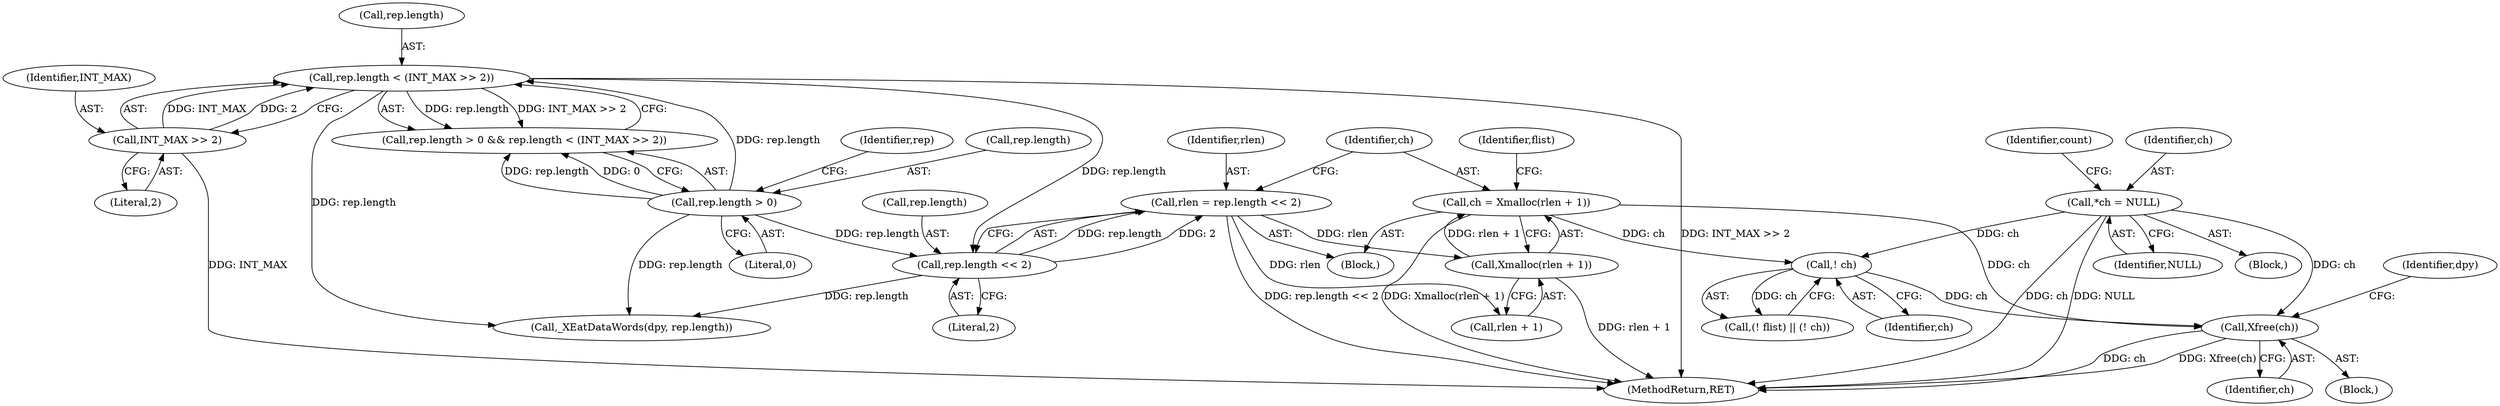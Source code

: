 digraph "0_libx11_b469da1430cdcee06e31c6251b83aede072a1ff0@API" {
"1000245" [label="(Call,Xfree(ch))"];
"1000230" [label="(Call,ch = Xmalloc(rlen + 1))"];
"1000232" [label="(Call,Xmalloc(rlen + 1))"];
"1000223" [label="(Call,rlen = rep.length << 2)"];
"1000225" [label="(Call,rep.length << 2)"];
"1000215" [label="(Call,rep.length < (INT_MAX >> 2))"];
"1000210" [label="(Call,rep.length > 0)"];
"1000219" [label="(Call,INT_MAX >> 2)"];
"1000240" [label="(Call,! ch)"];
"1000123" [label="(Call,*ch = NULL)"];
"1000241" [label="(Identifier,ch)"];
"1000114" [label="(Block,)"];
"1000232" [label="(Call,Xmalloc(rlen + 1))"];
"1000221" [label="(Literal,2)"];
"1000217" [label="(Identifier,rep)"];
"1000224" [label="(Identifier,rlen)"];
"1000214" [label="(Literal,0)"];
"1000226" [label="(Call,rep.length)"];
"1000239" [label="(Identifier,flist)"];
"1000123" [label="(Call,*ch = NULL)"];
"1000219" [label="(Call,INT_MAX >> 2)"];
"1000125" [label="(Identifier,NULL)"];
"1000216" [label="(Call,rep.length)"];
"1000245" [label="(Call,Xfree(ch))"];
"1000229" [label="(Literal,2)"];
"1000240" [label="(Call,! ch)"];
"1000246" [label="(Identifier,ch)"];
"1000230" [label="(Call,ch = Xmalloc(rlen + 1))"];
"1000215" [label="(Call,rep.length < (INT_MAX >> 2))"];
"1000248" [label="(Identifier,dpy)"];
"1000225" [label="(Call,rep.length << 2)"];
"1000376" [label="(MethodReturn,RET)"];
"1000209" [label="(Call,rep.length > 0 && rep.length < (INT_MAX >> 2))"];
"1000124" [label="(Identifier,ch)"];
"1000247" [label="(Call,_XEatDataWords(dpy, rep.length))"];
"1000220" [label="(Identifier,INT_MAX)"];
"1000231" [label="(Identifier,ch)"];
"1000237" [label="(Call,(! flist) || (! ch))"];
"1000242" [label="(Block,)"];
"1000222" [label="(Block,)"];
"1000223" [label="(Call,rlen = rep.length << 2)"];
"1000210" [label="(Call,rep.length > 0)"];
"1000211" [label="(Call,rep.length)"];
"1000130" [label="(Identifier,count)"];
"1000233" [label="(Call,rlen + 1)"];
"1000245" -> "1000242"  [label="AST: "];
"1000245" -> "1000246"  [label="CFG: "];
"1000246" -> "1000245"  [label="AST: "];
"1000248" -> "1000245"  [label="CFG: "];
"1000245" -> "1000376"  [label="DDG: Xfree(ch)"];
"1000245" -> "1000376"  [label="DDG: ch"];
"1000230" -> "1000245"  [label="DDG: ch"];
"1000240" -> "1000245"  [label="DDG: ch"];
"1000123" -> "1000245"  [label="DDG: ch"];
"1000230" -> "1000222"  [label="AST: "];
"1000230" -> "1000232"  [label="CFG: "];
"1000231" -> "1000230"  [label="AST: "];
"1000232" -> "1000230"  [label="AST: "];
"1000239" -> "1000230"  [label="CFG: "];
"1000230" -> "1000376"  [label="DDG: Xmalloc(rlen + 1)"];
"1000232" -> "1000230"  [label="DDG: rlen + 1"];
"1000230" -> "1000240"  [label="DDG: ch"];
"1000232" -> "1000233"  [label="CFG: "];
"1000233" -> "1000232"  [label="AST: "];
"1000232" -> "1000376"  [label="DDG: rlen + 1"];
"1000223" -> "1000232"  [label="DDG: rlen"];
"1000223" -> "1000222"  [label="AST: "];
"1000223" -> "1000225"  [label="CFG: "];
"1000224" -> "1000223"  [label="AST: "];
"1000225" -> "1000223"  [label="AST: "];
"1000231" -> "1000223"  [label="CFG: "];
"1000223" -> "1000376"  [label="DDG: rep.length << 2"];
"1000225" -> "1000223"  [label="DDG: rep.length"];
"1000225" -> "1000223"  [label="DDG: 2"];
"1000223" -> "1000233"  [label="DDG: rlen"];
"1000225" -> "1000229"  [label="CFG: "];
"1000226" -> "1000225"  [label="AST: "];
"1000229" -> "1000225"  [label="AST: "];
"1000215" -> "1000225"  [label="DDG: rep.length"];
"1000210" -> "1000225"  [label="DDG: rep.length"];
"1000225" -> "1000247"  [label="DDG: rep.length"];
"1000215" -> "1000209"  [label="AST: "];
"1000215" -> "1000219"  [label="CFG: "];
"1000216" -> "1000215"  [label="AST: "];
"1000219" -> "1000215"  [label="AST: "];
"1000209" -> "1000215"  [label="CFG: "];
"1000215" -> "1000376"  [label="DDG: INT_MAX >> 2"];
"1000215" -> "1000209"  [label="DDG: rep.length"];
"1000215" -> "1000209"  [label="DDG: INT_MAX >> 2"];
"1000210" -> "1000215"  [label="DDG: rep.length"];
"1000219" -> "1000215"  [label="DDG: INT_MAX"];
"1000219" -> "1000215"  [label="DDG: 2"];
"1000215" -> "1000247"  [label="DDG: rep.length"];
"1000210" -> "1000209"  [label="AST: "];
"1000210" -> "1000214"  [label="CFG: "];
"1000211" -> "1000210"  [label="AST: "];
"1000214" -> "1000210"  [label="AST: "];
"1000217" -> "1000210"  [label="CFG: "];
"1000209" -> "1000210"  [label="CFG: "];
"1000210" -> "1000209"  [label="DDG: rep.length"];
"1000210" -> "1000209"  [label="DDG: 0"];
"1000210" -> "1000247"  [label="DDG: rep.length"];
"1000219" -> "1000221"  [label="CFG: "];
"1000220" -> "1000219"  [label="AST: "];
"1000221" -> "1000219"  [label="AST: "];
"1000219" -> "1000376"  [label="DDG: INT_MAX"];
"1000240" -> "1000237"  [label="AST: "];
"1000240" -> "1000241"  [label="CFG: "];
"1000241" -> "1000240"  [label="AST: "];
"1000237" -> "1000240"  [label="CFG: "];
"1000240" -> "1000237"  [label="DDG: ch"];
"1000123" -> "1000240"  [label="DDG: ch"];
"1000123" -> "1000114"  [label="AST: "];
"1000123" -> "1000125"  [label="CFG: "];
"1000124" -> "1000123"  [label="AST: "];
"1000125" -> "1000123"  [label="AST: "];
"1000130" -> "1000123"  [label="CFG: "];
"1000123" -> "1000376"  [label="DDG: NULL"];
"1000123" -> "1000376"  [label="DDG: ch"];
}
